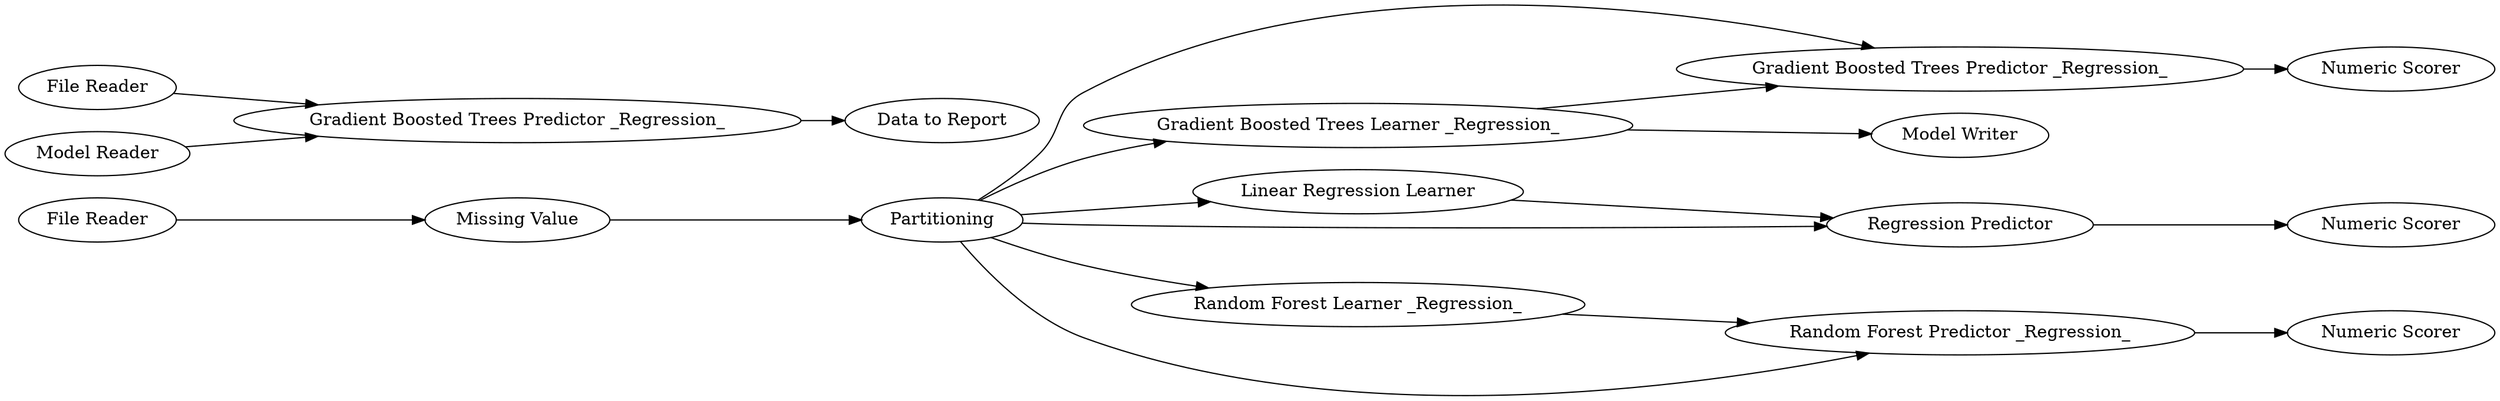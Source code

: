digraph {
	3 -> 9
	17 -> 15
	12 -> 13
	8 -> 9
	6 -> 7
	3 -> 8
	9 -> 11
	3 -> 16
	13 -> 14
	8 -> 10
	3 -> 17
	5 -> 6
	3 -> 12
	1 -> 2
	2 -> 3
	3 -> 13
	16 -> 17
	4 -> 6
	5 [label="File Reader"]
	16 [label="Random Forest Learner _Regression_"]
	13 [label="Regression Predictor"]
	1 [label="File Reader"]
	7 [label="Data to Report"]
	9 [label="Gradient Boosted Trees Predictor _Regression_"]
	11 [label="Numeric Scorer"]
	4 [label="Model Reader"]
	10 [label="Model Writer"]
	8 [label="Gradient Boosted Trees Learner _Regression_"]
	6 [label="Gradient Boosted Trees Predictor _Regression_"]
	15 [label="Numeric Scorer"]
	14 [label="Numeric Scorer"]
	17 [label="Random Forest Predictor _Regression_"]
	3 [label=Partitioning]
	2 [label="Missing Value"]
	12 [label="Linear Regression Learner"]
	rankdir=LR
}
